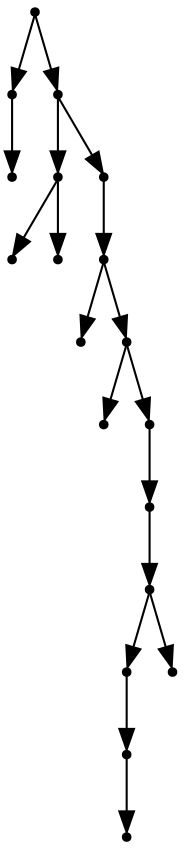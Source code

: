 digraph {
  18 [shape=point];
  1 [shape=point];
  0 [shape=point];
  17 [shape=point];
  4 [shape=point];
  2 [shape=point];
  3 [shape=point];
  16 [shape=point];
  15 [shape=point];
  5 [shape=point];
  14 [shape=point];
  6 [shape=point];
  13 [shape=point];
  12 [shape=point];
  11 [shape=point];
  9 [shape=point];
  8 [shape=point];
  7 [shape=point];
  10 [shape=point];
18 -> 1;
1 -> 0;
18 -> 17;
17 -> 4;
4 -> 2;
4 -> 3;
17 -> 16;
16 -> 15;
15 -> 5;
15 -> 14;
14 -> 6;
14 -> 13;
13 -> 12;
12 -> 11;
11 -> 9;
9 -> 8;
8 -> 7;
11 -> 10;
}
